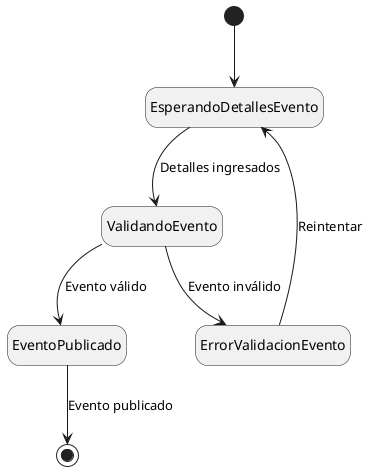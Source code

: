 @startuml Publicar evento uc3

hide empty description

[*] --> EsperandoDetallesEvento
EsperandoDetallesEvento --> ValidandoEvento : Detalles ingresados
ValidandoEvento --> EventoPublicado : Evento válido
ValidandoEvento --> ErrorValidacionEvento : Evento inválido
ErrorValidacionEvento --> EsperandoDetallesEvento : Reintentar
EventoPublicado --> [*] : Evento publicado


@enduml